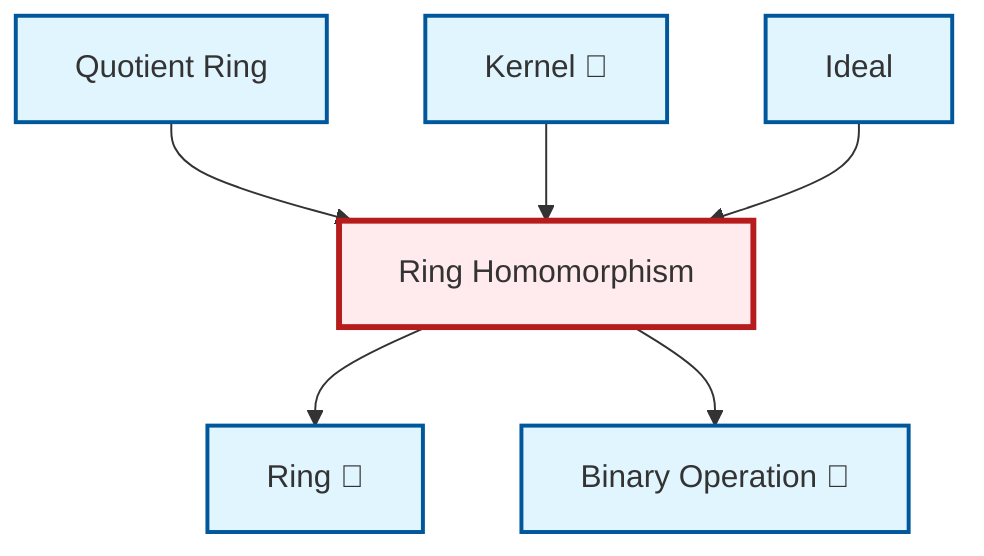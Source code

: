 graph TD
    classDef definition fill:#e1f5fe,stroke:#01579b,stroke-width:2px
    classDef theorem fill:#f3e5f5,stroke:#4a148c,stroke-width:2px
    classDef axiom fill:#fff3e0,stroke:#e65100,stroke-width:2px
    classDef example fill:#e8f5e9,stroke:#1b5e20,stroke-width:2px
    classDef current fill:#ffebee,stroke:#b71c1c,stroke-width:3px
    def-ring-homomorphism["Ring Homomorphism"]:::definition
    def-ideal["Ideal"]:::definition
    def-ring["Ring 📝"]:::definition
    def-quotient-ring["Quotient Ring"]:::definition
    def-kernel["Kernel 📝"]:::definition
    def-binary-operation["Binary Operation 📝"]:::definition
    def-ring-homomorphism --> def-ring
    def-quotient-ring --> def-ring-homomorphism
    def-ring-homomorphism --> def-binary-operation
    def-kernel --> def-ring-homomorphism
    def-ideal --> def-ring-homomorphism
    class def-ring-homomorphism current
